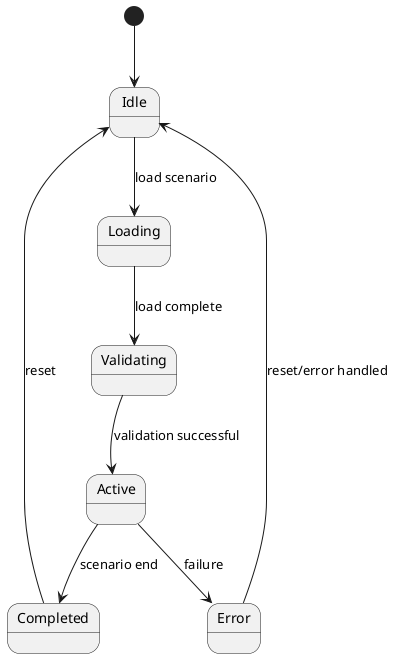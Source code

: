 @startuml ScenarioManagerStates
[*] --> Idle
Idle --> Loading : load scenario
Loading --> Validating : load complete
Validating --> Active : validation successful
Active --> Completed : scenario end
Completed --> Idle : reset
Active --> Error : failure
Error --> Idle : reset/error handled
@enduml
